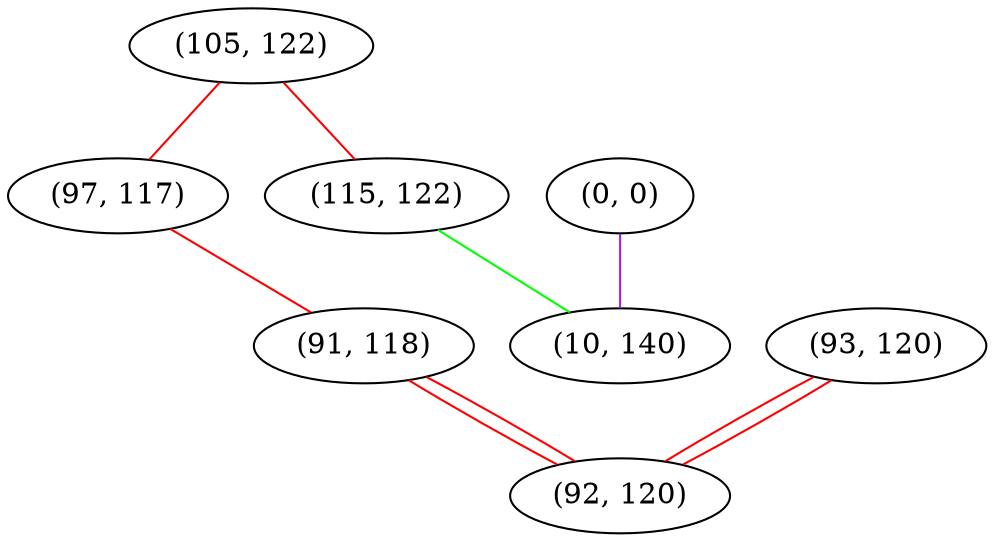 graph "" {
"(105, 122)";
"(97, 117)";
"(0, 0)";
"(115, 122)";
"(10, 140)";
"(93, 120)";
"(91, 118)";
"(92, 120)";
"(105, 122)" -- "(97, 117)"  [color=red, key=0, weight=1];
"(105, 122)" -- "(115, 122)"  [color=red, key=0, weight=1];
"(97, 117)" -- "(91, 118)"  [color=red, key=0, weight=1];
"(0, 0)" -- "(10, 140)"  [color=purple, key=0, weight=4];
"(115, 122)" -- "(10, 140)"  [color=green, key=0, weight=2];
"(93, 120)" -- "(92, 120)"  [color=red, key=0, weight=1];
"(93, 120)" -- "(92, 120)"  [color=red, key=1, weight=1];
"(91, 118)" -- "(92, 120)"  [color=red, key=0, weight=1];
"(91, 118)" -- "(92, 120)"  [color=red, key=1, weight=1];
}
